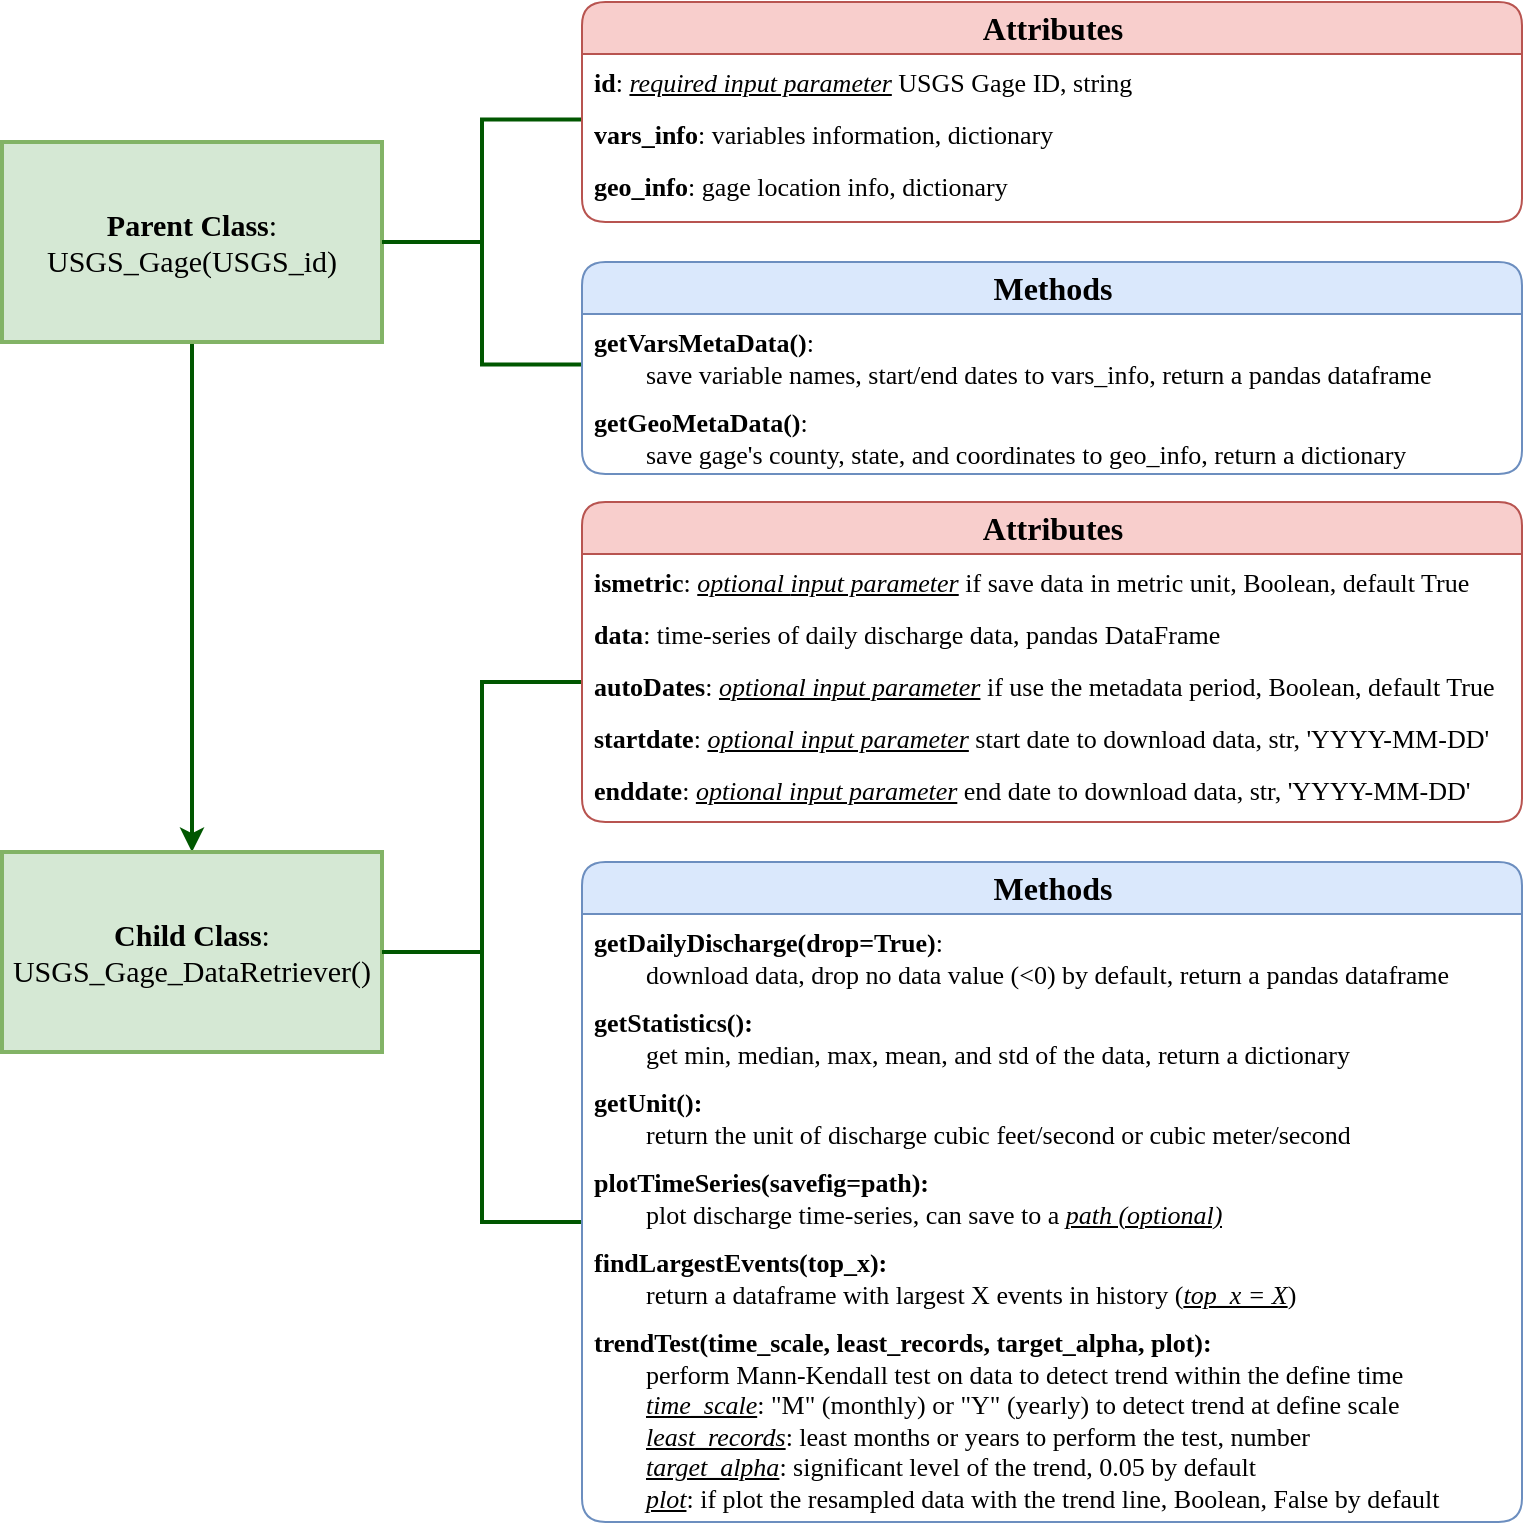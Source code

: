 <mxfile version="13.5.8" type="google"><diagram id="kgpKYQtTHZ0yAKxKKP6v" name="Page-1"><mxGraphModel dx="965" dy="637" grid="0" gridSize="10" guides="1" tooltips="1" connect="1" arrows="1" fold="1" page="1" pageScale="1" pageWidth="850" pageHeight="1100" math="0" shadow="0"><root><mxCell id="0"/><mxCell id="1" parent="0"/><mxCell id="idBkp9USo3cd0LLDNxzj-5" style="edgeStyle=orthogonalEdgeStyle;rounded=0;orthogonalLoop=1;jettySize=auto;html=1;exitX=0.5;exitY=1;exitDx=0;exitDy=0;entryX=0.5;entryY=0;entryDx=0;entryDy=0;fillColor=#008a00;strokeColor=#005700;strokeWidth=2;" parent="1" source="idBkp9USo3cd0LLDNxzj-2" target="idBkp9USo3cd0LLDNxzj-4" edge="1"><mxGeometry relative="1" as="geometry"><mxPoint x="135" y="340" as="targetPoint"/></mxGeometry></mxCell><mxCell id="idBkp9USo3cd0LLDNxzj-2" value="&lt;b style=&quot;font-size: 15px;&quot;&gt;&lt;font style=&quot;font-size: 15px;&quot;&gt;Parent Class&lt;/font&gt;&lt;/b&gt;:&lt;br style=&quot;font-size: 15px;&quot;&gt;USGS_Gage(USGS_id)" style="rounded=0;whiteSpace=wrap;html=1;strokeWidth=2;fillColor=#d5e8d4;strokeColor=#82b366;fontSize=15;fontFamily=Times New Roman;" parent="1" vertex="1"><mxGeometry x="40" y="190" width="190" height="100" as="geometry"/></mxCell><mxCell id="idBkp9USo3cd0LLDNxzj-4" value="&lt;font face=&quot;Times New Roman&quot; style=&quot;font-size: 15px&quot;&gt;&lt;b&gt;&lt;font style=&quot;font-size: 15px&quot;&gt;Child Class&lt;/font&gt;&lt;/b&gt;:&lt;br&gt;USGS_Gage_DataRetriever()&lt;/font&gt;" style="rounded=0;whiteSpace=wrap;html=1;strokeWidth=2;strokeColor=#82b366;fillColor=#d5e8d4;" parent="1" vertex="1"><mxGeometry x="40" y="545" width="190" height="100" as="geometry"/></mxCell><mxCell id="idBkp9USo3cd0LLDNxzj-30" value="" style="strokeWidth=2;html=1;shape=mxgraph.flowchart.annotation_2;align=left;labelPosition=right;pointerEvents=1;fillColor=#008a00;strokeColor=#005700;fontColor=#ffffff;" parent="1" vertex="1"><mxGeometry x="230" y="178.75" width="100" height="122.5" as="geometry"/></mxCell><mxCell id="idBkp9USo3cd0LLDNxzj-61" value="&lt;b style=&quot;font-size: 16px;&quot;&gt;Methods&lt;/b&gt;" style="swimlane;html=1;fontStyle=0;childLayout=stackLayout;horizontal=1;startSize=26;fillColor=#dae8fc;horizontalStack=0;resizeParent=1;resizeLast=0;collapsible=1;marginBottom=0;swimlaneFillColor=#ffffff;align=center;rounded=1;shadow=0;comic=0;labelBackgroundColor=none;strokeWidth=1;fontFamily=Times New Roman;fontSize=16;arcSize=15;strokeColor=#6c8ebf;" parent="1" vertex="1"><mxGeometry x="330" y="250" width="470" height="106" as="geometry"/></mxCell><mxCell id="idBkp9USo3cd0LLDNxzj-62" value="&lt;b style=&quot;font-size: 13px;&quot;&gt;getVarsMetaData()&lt;/b&gt;: &lt;br style=&quot;font-size: 13px;&quot;&gt;&amp;nbsp; &amp;nbsp; &amp;nbsp; &amp;nbsp; save variable names, start/end dates to vars_info, return a pandas dataframe" style="text;html=1;strokeColor=none;fillColor=none;spacingLeft=4;spacingRight=4;whiteSpace=wrap;overflow=hidden;rotatable=0;points=[[0,0.5],[1,0.5]];portConstraint=eastwest;arcSize=15;fontSize=13;fontFamily=Times New Roman;" parent="idBkp9USo3cd0LLDNxzj-61" vertex="1"><mxGeometry y="26" width="470" height="40" as="geometry"/></mxCell><mxCell id="idBkp9USo3cd0LLDNxzj-63" value="&lt;b style=&quot;font-size: 13px;&quot;&gt;getGeoMetaData()&lt;/b&gt;: &lt;br style=&quot;font-size: 13px;&quot;&gt;&amp;nbsp; &amp;nbsp; &amp;nbsp; &amp;nbsp; save gage's county, state, and coordinates to geo_info, return a dictionary" style="text;html=1;strokeColor=none;fillColor=none;spacingLeft=4;spacingRight=4;whiteSpace=wrap;overflow=hidden;rotatable=0;points=[[0,0.5],[1,0.5]];portConstraint=eastwest;arcSize=15;fontFamily=Times New Roman;fontSize=13;" parent="idBkp9USo3cd0LLDNxzj-61" vertex="1"><mxGeometry y="66" width="470" height="40" as="geometry"/></mxCell><mxCell id="idBkp9USo3cd0LLDNxzj-65" value="" style="strokeWidth=2;html=1;shape=mxgraph.flowchart.annotation_2;align=left;labelPosition=right;pointerEvents=1;fillColor=#008a00;strokeColor=#005700;fontColor=#ffffff;" parent="1" vertex="1"><mxGeometry x="230" y="460" width="100" height="270" as="geometry"/></mxCell><mxCell id="idBkp9USo3cd0LLDNxzj-56" value="&lt;b style=&quot;font-size: 16px;&quot;&gt;Attributes&lt;/b&gt;" style="swimlane;html=1;fontStyle=0;childLayout=stackLayout;horizontal=1;startSize=26;fillColor=#f8cecc;horizontalStack=0;resizeParent=1;resizeLast=0;collapsible=1;marginBottom=0;swimlaneFillColor=#ffffff;align=center;rounded=1;shadow=0;comic=0;labelBackgroundColor=none;strokeWidth=1;fontFamily=Times New Roman;fontSize=16;arcSize=15;strokeColor=#b85450;" parent="1" vertex="1"><mxGeometry x="330" y="120" width="470" height="110" as="geometry"/></mxCell><mxCell id="idBkp9USo3cd0LLDNxzj-57" value="&lt;b style=&quot;font-size: 13px&quot;&gt;id&lt;/b&gt;: &lt;u&gt;&lt;i&gt;required&amp;nbsp;input parameter&lt;/i&gt;&lt;/u&gt; USGS Gage ID, string" style="text;html=1;strokeColor=none;fillColor=none;spacingLeft=4;spacingRight=4;whiteSpace=wrap;overflow=hidden;rotatable=0;points=[[0,0.5],[1,0.5]];portConstraint=eastwest;arcSize=15;fontFamily=Times New Roman;fontSize=13;" parent="idBkp9USo3cd0LLDNxzj-56" vertex="1"><mxGeometry y="26" width="470" height="26" as="geometry"/></mxCell><mxCell id="idBkp9USo3cd0LLDNxzj-58" value="&lt;b style=&quot;font-size: 13px;&quot;&gt;vars_info&lt;/b&gt;: variables information, dictionary" style="text;html=1;strokeColor=none;fillColor=none;spacingLeft=4;spacingRight=4;whiteSpace=wrap;overflow=hidden;rotatable=0;points=[[0,0.5],[1,0.5]];portConstraint=eastwest;arcSize=15;fontFamily=Times New Roman;fontSize=13;" parent="idBkp9USo3cd0LLDNxzj-56" vertex="1"><mxGeometry y="52" width="470" height="26" as="geometry"/></mxCell><mxCell id="idBkp9USo3cd0LLDNxzj-59" value="&lt;b style=&quot;font-size: 13px;&quot;&gt;geo_info&lt;/b&gt;: gage location info, dictionary" style="text;html=1;strokeColor=none;fillColor=none;spacingLeft=4;spacingRight=4;whiteSpace=wrap;overflow=hidden;rotatable=0;points=[[0,0.5],[1,0.5]];portConstraint=eastwest;arcSize=15;fontFamily=Times New Roman;fontSize=13;" parent="idBkp9USo3cd0LLDNxzj-56" vertex="1"><mxGeometry y="78" width="470" height="26" as="geometry"/></mxCell><mxCell id="idBkp9USo3cd0LLDNxzj-66" value="&lt;b style=&quot;font-size: 16px;&quot;&gt;Attributes&lt;/b&gt;" style="swimlane;html=1;fontStyle=0;childLayout=stackLayout;horizontal=1;startSize=26;fillColor=#f8cecc;horizontalStack=0;resizeParent=1;resizeLast=0;collapsible=1;marginBottom=0;swimlaneFillColor=#ffffff;align=center;rounded=1;shadow=0;comic=0;labelBackgroundColor=none;strokeWidth=1;fontFamily=Times New Roman;fontSize=16;arcSize=15;strokeColor=#b85450;" parent="1" vertex="1"><mxGeometry x="330" y="370" width="470" height="160" as="geometry"/></mxCell><mxCell id="idBkp9USo3cd0LLDNxzj-67" value="&lt;b style=&quot;font-size: 13px&quot;&gt;ismetric&lt;/b&gt;: &lt;i&gt;&lt;u&gt;optional&amp;nbsp;&lt;span style=&quot;font-size: 13px&quot;&gt;&lt;span style=&quot;font-size: 13px&quot;&gt;input parameter&lt;/span&gt;&lt;/span&gt;&lt;/u&gt;&lt;/i&gt; if save data in metric unit, Boolean, default True&amp;nbsp;&amp;nbsp;" style="text;html=1;strokeColor=none;fillColor=none;spacingLeft=4;spacingRight=4;whiteSpace=wrap;overflow=hidden;rotatable=0;points=[[0,0.5],[1,0.5]];portConstraint=eastwest;arcSize=15;fontFamily=Times New Roman;fontSize=13;" parent="idBkp9USo3cd0LLDNxzj-66" vertex="1"><mxGeometry y="26" width="470" height="26" as="geometry"/></mxCell><mxCell id="idBkp9USo3cd0LLDNxzj-68" value="&lt;b style=&quot;font-size: 13px;&quot;&gt;data&lt;/b&gt;: time-series of daily discharge data, pandas DataFrame" style="text;html=1;strokeColor=none;fillColor=none;spacingLeft=4;spacingRight=4;whiteSpace=wrap;overflow=hidden;rotatable=0;points=[[0,0.5],[1,0.5]];portConstraint=eastwest;arcSize=15;fontFamily=Times New Roman;fontSize=13;" parent="idBkp9USo3cd0LLDNxzj-66" vertex="1"><mxGeometry y="52" width="470" height="26" as="geometry"/></mxCell><mxCell id="idBkp9USo3cd0LLDNxzj-69" value="&lt;b style=&quot;font-size: 13px&quot;&gt;autoDates&lt;/b&gt;:&amp;nbsp;&lt;i&gt;&lt;u&gt;optional&amp;nbsp;input parameter&lt;/u&gt;&lt;/i&gt;&amp;nbsp;if use the metadata period, Boolean, default True" style="text;html=1;strokeColor=none;fillColor=none;spacingLeft=4;spacingRight=4;whiteSpace=wrap;overflow=hidden;rotatable=0;points=[[0,0.5],[1,0.5]];portConstraint=eastwest;arcSize=15;fontFamily=Times New Roman;fontSize=13;" parent="idBkp9USo3cd0LLDNxzj-66" vertex="1"><mxGeometry y="78" width="470" height="26" as="geometry"/></mxCell><mxCell id="idBkp9USo3cd0LLDNxzj-72" value="&lt;b style=&quot;font-size: 13px&quot;&gt;startdate&lt;/b&gt;:&amp;nbsp;&lt;i&gt;&lt;u&gt;optional&amp;nbsp;input parameter&lt;/u&gt;&lt;/i&gt;&lt;i style=&quot;font-size: 13px&quot;&gt;&amp;nbsp;&lt;/i&gt;start date to download data, str, 'YYYY-MM-DD'" style="text;html=1;strokeColor=none;fillColor=none;spacingLeft=4;spacingRight=4;whiteSpace=wrap;overflow=hidden;rotatable=0;points=[[0,0.5],[1,0.5]];portConstraint=eastwest;arcSize=15;fontFamily=Times New Roman;fontSize=13;" parent="idBkp9USo3cd0LLDNxzj-66" vertex="1"><mxGeometry y="104" width="470" height="26" as="geometry"/></mxCell><mxCell id="idBkp9USo3cd0LLDNxzj-73" value="&lt;b style=&quot;font-size: 13px&quot;&gt;enddate&lt;/b&gt;:&amp;nbsp;&lt;i&gt;&lt;u&gt;optional&amp;nbsp;input parameter&lt;/u&gt;&lt;/i&gt;&lt;i style=&quot;font-size: 13px&quot;&gt;&amp;nbsp;&lt;/i&gt;end date to download data, str, 'YYYY-MM-DD'" style="text;html=1;strokeColor=none;fillColor=none;spacingLeft=4;spacingRight=4;whiteSpace=wrap;overflow=hidden;rotatable=0;points=[[0,0.5],[1,0.5]];portConstraint=eastwest;arcSize=15;fontFamily=Times New Roman;fontSize=13;" parent="idBkp9USo3cd0LLDNxzj-66" vertex="1"><mxGeometry y="130" width="470" height="26" as="geometry"/></mxCell><mxCell id="idBkp9USo3cd0LLDNxzj-74" value="&lt;b style=&quot;font-size: 16px;&quot;&gt;Methods&lt;/b&gt;" style="swimlane;html=1;fontStyle=0;childLayout=stackLayout;horizontal=1;startSize=26;fillColor=#dae8fc;horizontalStack=0;resizeParent=1;resizeLast=0;collapsible=1;marginBottom=0;swimlaneFillColor=#ffffff;align=center;rounded=1;shadow=0;comic=0;labelBackgroundColor=none;strokeWidth=1;fontFamily=Times New Roman;fontSize=16;arcSize=15;strokeColor=#6c8ebf;" parent="1" vertex="1"><mxGeometry x="330" y="550" width="470" height="330" as="geometry"/></mxCell><mxCell id="idBkp9USo3cd0LLDNxzj-75" value="&lt;b style=&quot;font-size: 13px&quot;&gt;getDailyDischarge(drop=True)&lt;/b&gt;: &lt;br style=&quot;font-size: 13px&quot;&gt;&amp;nbsp; &amp;nbsp; &amp;nbsp; &amp;nbsp; download data, drop no data value (&amp;lt;0) by default, return a pandas dataframe" style="text;html=1;strokeColor=none;fillColor=none;spacingLeft=4;spacingRight=4;whiteSpace=wrap;overflow=hidden;rotatable=0;points=[[0,0.5],[1,0.5]];portConstraint=eastwest;arcSize=15;fontSize=13;fontFamily=Times New Roman;" parent="idBkp9USo3cd0LLDNxzj-74" vertex="1"><mxGeometry y="26" width="470" height="40" as="geometry"/></mxCell><mxCell id="idBkp9USo3cd0LLDNxzj-78" value="&lt;b style=&quot;font-size: 13px;&quot;&gt;getStatistics():&amp;nbsp;&lt;br style=&quot;font-size: 13px;&quot;&gt;&lt;/b&gt;&amp;nbsp; &amp;nbsp; &amp;nbsp; &amp;nbsp; get min, median, max, mean, and std of the data, return a dictionary" style="text;html=1;strokeColor=none;fillColor=none;spacingLeft=4;spacingRight=4;whiteSpace=wrap;overflow=hidden;rotatable=0;points=[[0,0.5],[1,0.5]];portConstraint=eastwest;arcSize=15;fontSize=13;fontFamily=Times New Roman;" parent="idBkp9USo3cd0LLDNxzj-74" vertex="1"><mxGeometry y="66" width="470" height="40" as="geometry"/></mxCell><mxCell id="idBkp9USo3cd0LLDNxzj-79" value="&lt;b style=&quot;font-size: 13px;&quot;&gt;getUnit():&amp;nbsp;&lt;br style=&quot;font-size: 13px;&quot;&gt;&lt;/b&gt;&amp;nbsp; &amp;nbsp; &amp;nbsp; &amp;nbsp; return the unit of discharge cubic feet/second or cubic meter/second" style="text;html=1;strokeColor=none;fillColor=none;spacingLeft=4;spacingRight=4;whiteSpace=wrap;overflow=hidden;rotatable=0;points=[[0,0.5],[1,0.5]];portConstraint=eastwest;arcSize=15;fontSize=13;fontFamily=Times New Roman;" parent="idBkp9USo3cd0LLDNxzj-74" vertex="1"><mxGeometry y="106" width="470" height="40" as="geometry"/></mxCell><mxCell id="idBkp9USo3cd0LLDNxzj-80" value="&lt;b style=&quot;font-size: 13px&quot;&gt;plotTimeSeries(savefig=path):&amp;nbsp;&lt;br style=&quot;font-size: 13px&quot;&gt;&lt;/b&gt;&amp;nbsp; &amp;nbsp; &amp;nbsp; &amp;nbsp; plot discharge time-series, can save to a &lt;i&gt;&lt;u&gt;path (optional)&lt;/u&gt;&lt;/i&gt;" style="text;html=1;strokeColor=none;fillColor=none;spacingLeft=4;spacingRight=4;whiteSpace=wrap;overflow=hidden;rotatable=0;points=[[0,0.5],[1,0.5]];portConstraint=eastwest;arcSize=15;fontSize=13;fontFamily=Times New Roman;" parent="idBkp9USo3cd0LLDNxzj-74" vertex="1"><mxGeometry y="146" width="470" height="40" as="geometry"/></mxCell><mxCell id="idBkp9USo3cd0LLDNxzj-81" value="&lt;b style=&quot;font-size: 13px&quot;&gt;findLargestEvents(top_x):&amp;nbsp;&lt;br style=&quot;font-size: 13px&quot;&gt;&lt;/b&gt;&amp;nbsp; &amp;nbsp; &amp;nbsp; &amp;nbsp; return a dataframe with largest X events in history (&lt;i&gt;&lt;u&gt;top_x = X&lt;/u&gt;&lt;/i&gt;)&amp;nbsp;" style="text;html=1;strokeColor=none;fillColor=none;spacingLeft=4;spacingRight=4;whiteSpace=wrap;overflow=hidden;rotatable=0;points=[[0,0.5],[1,0.5]];portConstraint=eastwest;arcSize=15;fontSize=13;fontFamily=Times New Roman;" parent="idBkp9USo3cd0LLDNxzj-74" vertex="1"><mxGeometry y="186" width="470" height="40" as="geometry"/></mxCell><mxCell id="idBkp9USo3cd0LLDNxzj-82" value="&lt;b style=&quot;font-size: 13px&quot;&gt;trendTest(time_scale, least_records, target_alpha, plot):&amp;nbsp;&lt;br style=&quot;font-size: 13px&quot;&gt;&lt;/b&gt;&amp;nbsp; &amp;nbsp; &amp;nbsp; &amp;nbsp; perform Mann-Kendall test on data to detect trend within the define time&lt;br style=&quot;font-size: 13px&quot;&gt;&amp;nbsp; &amp;nbsp; &amp;nbsp; &amp;nbsp; &lt;i style=&quot;font-size: 13px&quot;&gt;&lt;u style=&quot;font-size: 13px&quot;&gt;time_scale&lt;/u&gt;&lt;/i&gt;: &quot;M&quot; (monthly) or &quot;Y&quot; (yearly) to detect trend at define scale&lt;br style=&quot;font-size: 13px&quot;&gt;&amp;nbsp; &amp;nbsp; &amp;nbsp; &amp;nbsp; &lt;i style=&quot;font-size: 13px&quot;&gt;&lt;u style=&quot;font-size: 13px&quot;&gt;least_records&lt;/u&gt;&lt;/i&gt;: least months or years to perform the test, number&lt;br style=&quot;font-size: 13px&quot;&gt;&amp;nbsp; &amp;nbsp; &amp;nbsp; &amp;nbsp; &lt;i style=&quot;font-size: 13px&quot;&gt;&lt;u style=&quot;font-size: 13px&quot;&gt;target_alpha&lt;/u&gt;&lt;/i&gt;: significant level of the trend, 0.05 by default&lt;br style=&quot;font-size: 13px&quot;&gt;&amp;nbsp; &amp;nbsp; &amp;nbsp; &amp;nbsp; &lt;i style=&quot;font-size: 13px&quot;&gt;&lt;u style=&quot;font-size: 13px&quot;&gt;plot&lt;/u&gt;&lt;/i&gt;: if plot the resampled data with the trend line, Boolean, False by default&lt;br style=&quot;font-size: 13px&quot;&gt;&amp;nbsp; &amp;nbsp; &amp;nbsp; &amp;nbsp;" style="text;html=1;strokeColor=none;fillColor=none;spacingLeft=4;spacingRight=4;whiteSpace=wrap;overflow=hidden;rotatable=0;points=[[0,0.5],[1,0.5]];portConstraint=eastwest;arcSize=15;fontSize=13;fontFamily=Times New Roman;" parent="idBkp9USo3cd0LLDNxzj-74" vertex="1"><mxGeometry y="226" width="470" height="100" as="geometry"/></mxCell></root></mxGraphModel></diagram></mxfile>